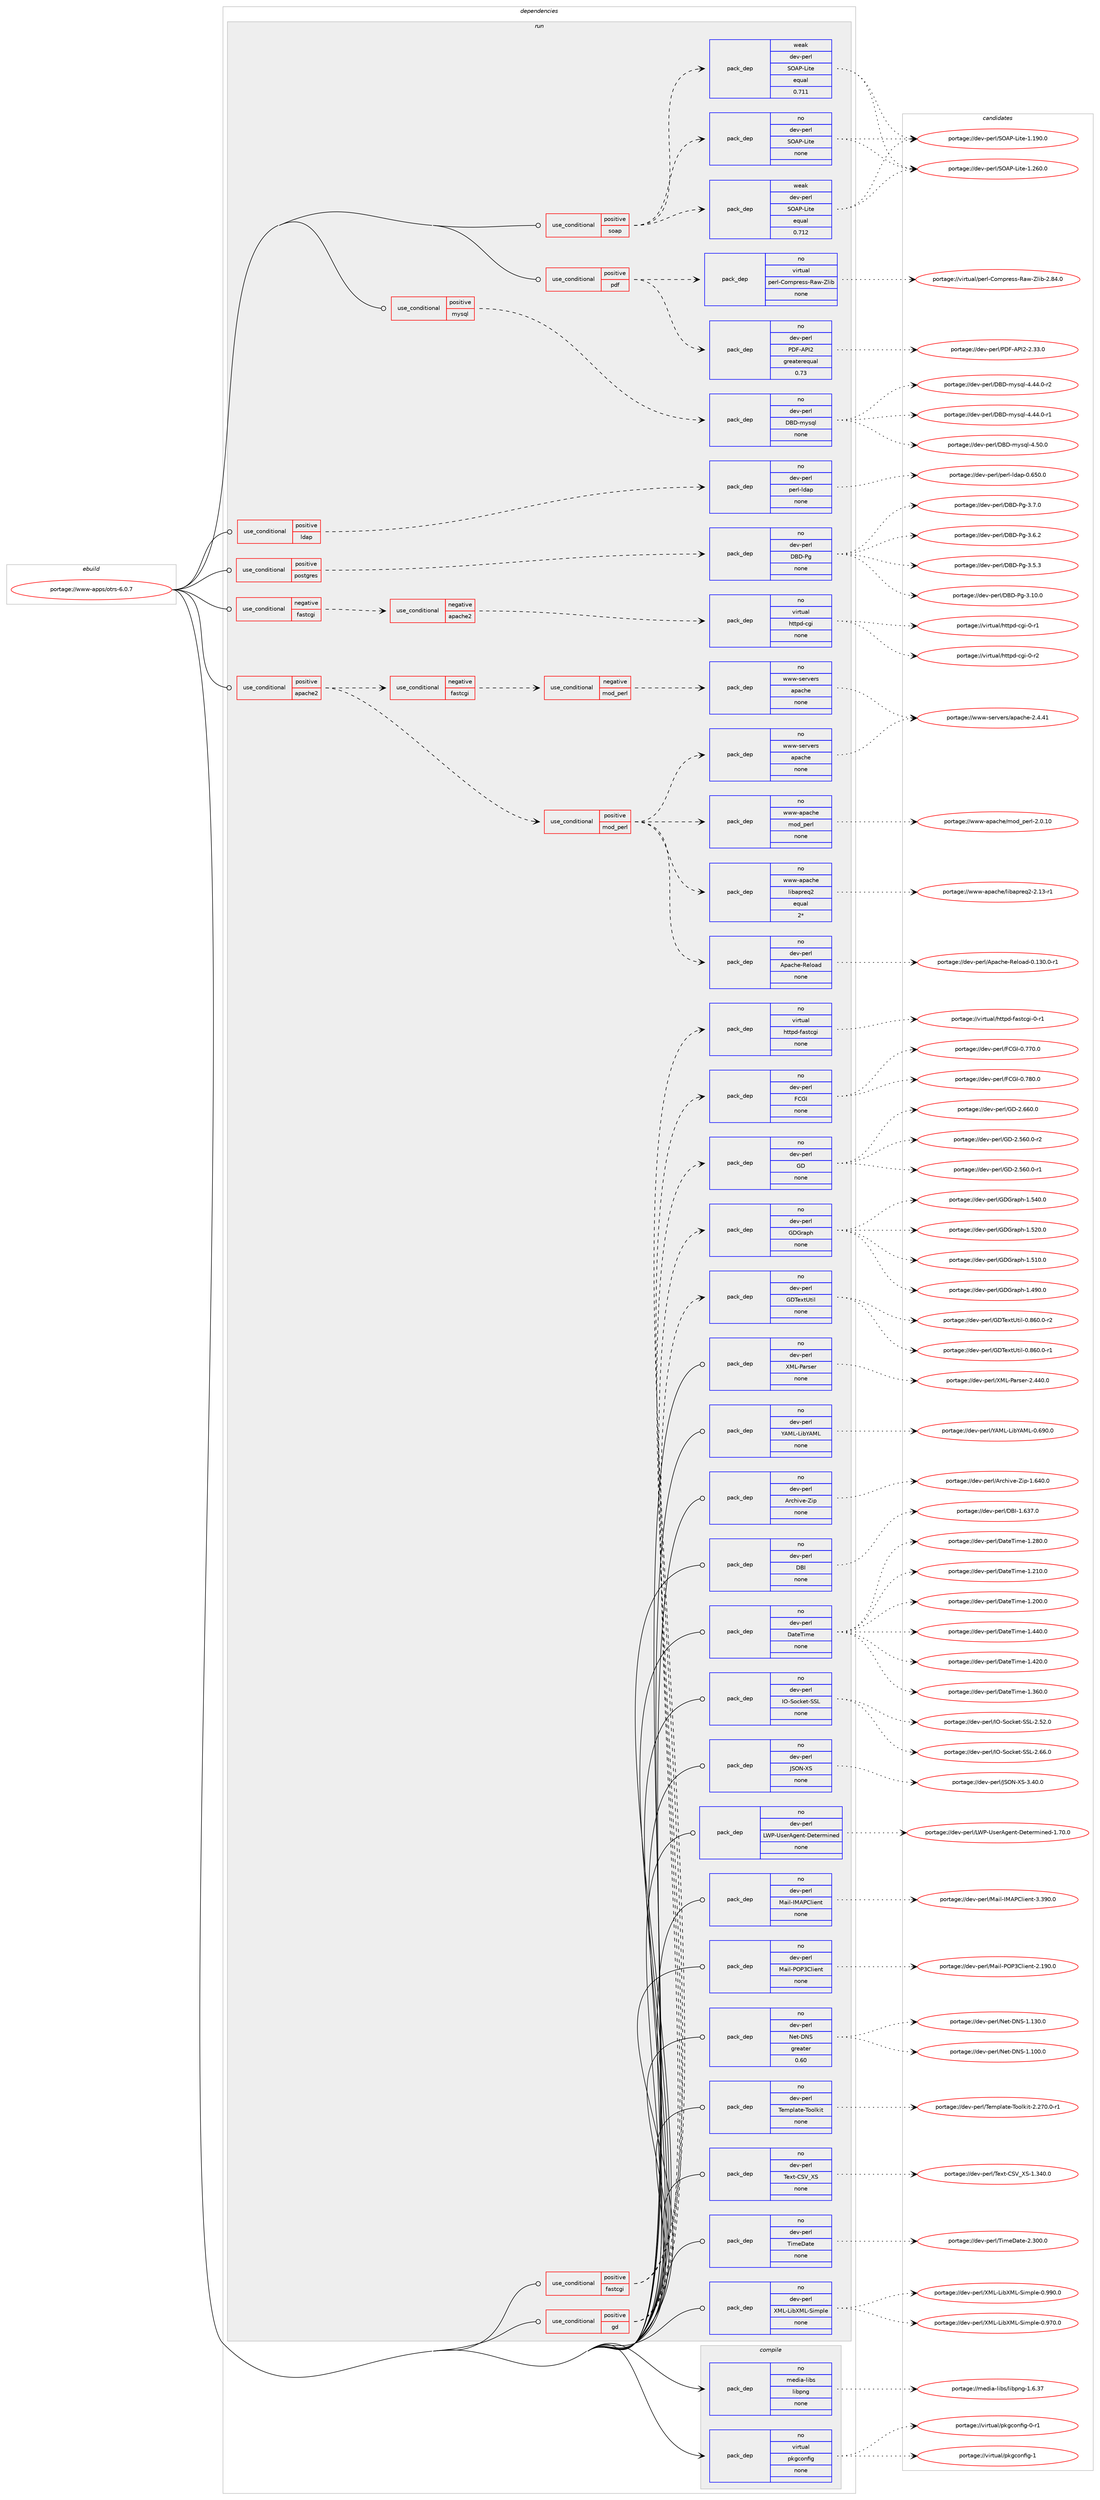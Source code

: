 digraph prolog {

# *************
# Graph options
# *************

newrank=true;
concentrate=true;
compound=true;
graph [rankdir=LR,fontname=Helvetica,fontsize=10,ranksep=1.5];#, ranksep=2.5, nodesep=0.2];
edge  [arrowhead=vee];
node  [fontname=Helvetica,fontsize=10];

# **********
# The ebuild
# **********

subgraph cluster_leftcol {
color=gray;
rank=same;
label=<<i>ebuild</i>>;
id [label="portage://www-apps/otrs-6.0.7", color=red, width=4, href="../www-apps/otrs-6.0.7.svg"];
}

# ****************
# The dependencies
# ****************

subgraph cluster_midcol {
color=gray;
label=<<i>dependencies</i>>;
subgraph cluster_compile {
fillcolor="#eeeeee";
style=filled;
label=<<i>compile</i>>;
subgraph pack19225 {
dependency23577 [label=<<TABLE BORDER="0" CELLBORDER="1" CELLSPACING="0" CELLPADDING="4" WIDTH="220"><TR><TD ROWSPAN="6" CELLPADDING="30">pack_dep</TD></TR><TR><TD WIDTH="110">no</TD></TR><TR><TD>media-libs</TD></TR><TR><TD>libpng</TD></TR><TR><TD>none</TD></TR><TR><TD></TD></TR></TABLE>>, shape=none, color=blue];
}
id:e -> dependency23577:w [weight=20,style="solid",arrowhead="vee"];
subgraph pack19226 {
dependency23578 [label=<<TABLE BORDER="0" CELLBORDER="1" CELLSPACING="0" CELLPADDING="4" WIDTH="220"><TR><TD ROWSPAN="6" CELLPADDING="30">pack_dep</TD></TR><TR><TD WIDTH="110">no</TD></TR><TR><TD>virtual</TD></TR><TR><TD>pkgconfig</TD></TR><TR><TD>none</TD></TR><TR><TD></TD></TR></TABLE>>, shape=none, color=blue];
}
id:e -> dependency23578:w [weight=20,style="solid",arrowhead="vee"];
}
subgraph cluster_compileandrun {
fillcolor="#eeeeee";
style=filled;
label=<<i>compile and run</i>>;
}
subgraph cluster_run {
fillcolor="#eeeeee";
style=filled;
label=<<i>run</i>>;
subgraph cond3909 {
dependency23579 [label=<<TABLE BORDER="0" CELLBORDER="1" CELLSPACING="0" CELLPADDING="4"><TR><TD ROWSPAN="3" CELLPADDING="10">use_conditional</TD></TR><TR><TD>negative</TD></TR><TR><TD>fastcgi</TD></TR></TABLE>>, shape=none, color=red];
subgraph cond3910 {
dependency23580 [label=<<TABLE BORDER="0" CELLBORDER="1" CELLSPACING="0" CELLPADDING="4"><TR><TD ROWSPAN="3" CELLPADDING="10">use_conditional</TD></TR><TR><TD>negative</TD></TR><TR><TD>apache2</TD></TR></TABLE>>, shape=none, color=red];
subgraph pack19227 {
dependency23581 [label=<<TABLE BORDER="0" CELLBORDER="1" CELLSPACING="0" CELLPADDING="4" WIDTH="220"><TR><TD ROWSPAN="6" CELLPADDING="30">pack_dep</TD></TR><TR><TD WIDTH="110">no</TD></TR><TR><TD>virtual</TD></TR><TR><TD>httpd-cgi</TD></TR><TR><TD>none</TD></TR><TR><TD></TD></TR></TABLE>>, shape=none, color=blue];
}
dependency23580:e -> dependency23581:w [weight=20,style="dashed",arrowhead="vee"];
}
dependency23579:e -> dependency23580:w [weight=20,style="dashed",arrowhead="vee"];
}
id:e -> dependency23579:w [weight=20,style="solid",arrowhead="odot"];
subgraph cond3911 {
dependency23582 [label=<<TABLE BORDER="0" CELLBORDER="1" CELLSPACING="0" CELLPADDING="4"><TR><TD ROWSPAN="3" CELLPADDING="10">use_conditional</TD></TR><TR><TD>positive</TD></TR><TR><TD>apache2</TD></TR></TABLE>>, shape=none, color=red];
subgraph cond3912 {
dependency23583 [label=<<TABLE BORDER="0" CELLBORDER="1" CELLSPACING="0" CELLPADDING="4"><TR><TD ROWSPAN="3" CELLPADDING="10">use_conditional</TD></TR><TR><TD>positive</TD></TR><TR><TD>mod_perl</TD></TR></TABLE>>, shape=none, color=red];
subgraph pack19228 {
dependency23584 [label=<<TABLE BORDER="0" CELLBORDER="1" CELLSPACING="0" CELLPADDING="4" WIDTH="220"><TR><TD ROWSPAN="6" CELLPADDING="30">pack_dep</TD></TR><TR><TD WIDTH="110">no</TD></TR><TR><TD>dev-perl</TD></TR><TR><TD>Apache-Reload</TD></TR><TR><TD>none</TD></TR><TR><TD></TD></TR></TABLE>>, shape=none, color=blue];
}
dependency23583:e -> dependency23584:w [weight=20,style="dashed",arrowhead="vee"];
subgraph pack19229 {
dependency23585 [label=<<TABLE BORDER="0" CELLBORDER="1" CELLSPACING="0" CELLPADDING="4" WIDTH="220"><TR><TD ROWSPAN="6" CELLPADDING="30">pack_dep</TD></TR><TR><TD WIDTH="110">no</TD></TR><TR><TD>www-servers</TD></TR><TR><TD>apache</TD></TR><TR><TD>none</TD></TR><TR><TD></TD></TR></TABLE>>, shape=none, color=blue];
}
dependency23583:e -> dependency23585:w [weight=20,style="dashed",arrowhead="vee"];
subgraph pack19230 {
dependency23586 [label=<<TABLE BORDER="0" CELLBORDER="1" CELLSPACING="0" CELLPADDING="4" WIDTH="220"><TR><TD ROWSPAN="6" CELLPADDING="30">pack_dep</TD></TR><TR><TD WIDTH="110">no</TD></TR><TR><TD>www-apache</TD></TR><TR><TD>libapreq2</TD></TR><TR><TD>equal</TD></TR><TR><TD>2*</TD></TR></TABLE>>, shape=none, color=blue];
}
dependency23583:e -> dependency23586:w [weight=20,style="dashed",arrowhead="vee"];
subgraph pack19231 {
dependency23587 [label=<<TABLE BORDER="0" CELLBORDER="1" CELLSPACING="0" CELLPADDING="4" WIDTH="220"><TR><TD ROWSPAN="6" CELLPADDING="30">pack_dep</TD></TR><TR><TD WIDTH="110">no</TD></TR><TR><TD>www-apache</TD></TR><TR><TD>mod_perl</TD></TR><TR><TD>none</TD></TR><TR><TD></TD></TR></TABLE>>, shape=none, color=blue];
}
dependency23583:e -> dependency23587:w [weight=20,style="dashed",arrowhead="vee"];
}
dependency23582:e -> dependency23583:w [weight=20,style="dashed",arrowhead="vee"];
subgraph cond3913 {
dependency23588 [label=<<TABLE BORDER="0" CELLBORDER="1" CELLSPACING="0" CELLPADDING="4"><TR><TD ROWSPAN="3" CELLPADDING="10">use_conditional</TD></TR><TR><TD>negative</TD></TR><TR><TD>fastcgi</TD></TR></TABLE>>, shape=none, color=red];
subgraph cond3914 {
dependency23589 [label=<<TABLE BORDER="0" CELLBORDER="1" CELLSPACING="0" CELLPADDING="4"><TR><TD ROWSPAN="3" CELLPADDING="10">use_conditional</TD></TR><TR><TD>negative</TD></TR><TR><TD>mod_perl</TD></TR></TABLE>>, shape=none, color=red];
subgraph pack19232 {
dependency23590 [label=<<TABLE BORDER="0" CELLBORDER="1" CELLSPACING="0" CELLPADDING="4" WIDTH="220"><TR><TD ROWSPAN="6" CELLPADDING="30">pack_dep</TD></TR><TR><TD WIDTH="110">no</TD></TR><TR><TD>www-servers</TD></TR><TR><TD>apache</TD></TR><TR><TD>none</TD></TR><TR><TD></TD></TR></TABLE>>, shape=none, color=blue];
}
dependency23589:e -> dependency23590:w [weight=20,style="dashed",arrowhead="vee"];
}
dependency23588:e -> dependency23589:w [weight=20,style="dashed",arrowhead="vee"];
}
dependency23582:e -> dependency23588:w [weight=20,style="dashed",arrowhead="vee"];
}
id:e -> dependency23582:w [weight=20,style="solid",arrowhead="odot"];
subgraph cond3915 {
dependency23591 [label=<<TABLE BORDER="0" CELLBORDER="1" CELLSPACING="0" CELLPADDING="4"><TR><TD ROWSPAN="3" CELLPADDING="10">use_conditional</TD></TR><TR><TD>positive</TD></TR><TR><TD>fastcgi</TD></TR></TABLE>>, shape=none, color=red];
subgraph pack19233 {
dependency23592 [label=<<TABLE BORDER="0" CELLBORDER="1" CELLSPACING="0" CELLPADDING="4" WIDTH="220"><TR><TD ROWSPAN="6" CELLPADDING="30">pack_dep</TD></TR><TR><TD WIDTH="110">no</TD></TR><TR><TD>dev-perl</TD></TR><TR><TD>FCGI</TD></TR><TR><TD>none</TD></TR><TR><TD></TD></TR></TABLE>>, shape=none, color=blue];
}
dependency23591:e -> dependency23592:w [weight=20,style="dashed",arrowhead="vee"];
subgraph pack19234 {
dependency23593 [label=<<TABLE BORDER="0" CELLBORDER="1" CELLSPACING="0" CELLPADDING="4" WIDTH="220"><TR><TD ROWSPAN="6" CELLPADDING="30">pack_dep</TD></TR><TR><TD WIDTH="110">no</TD></TR><TR><TD>virtual</TD></TR><TR><TD>httpd-fastcgi</TD></TR><TR><TD>none</TD></TR><TR><TD></TD></TR></TABLE>>, shape=none, color=blue];
}
dependency23591:e -> dependency23593:w [weight=20,style="dashed",arrowhead="vee"];
}
id:e -> dependency23591:w [weight=20,style="solid",arrowhead="odot"];
subgraph cond3916 {
dependency23594 [label=<<TABLE BORDER="0" CELLBORDER="1" CELLSPACING="0" CELLPADDING="4"><TR><TD ROWSPAN="3" CELLPADDING="10">use_conditional</TD></TR><TR><TD>positive</TD></TR><TR><TD>gd</TD></TR></TABLE>>, shape=none, color=red];
subgraph pack19235 {
dependency23595 [label=<<TABLE BORDER="0" CELLBORDER="1" CELLSPACING="0" CELLPADDING="4" WIDTH="220"><TR><TD ROWSPAN="6" CELLPADDING="30">pack_dep</TD></TR><TR><TD WIDTH="110">no</TD></TR><TR><TD>dev-perl</TD></TR><TR><TD>GD</TD></TR><TR><TD>none</TD></TR><TR><TD></TD></TR></TABLE>>, shape=none, color=blue];
}
dependency23594:e -> dependency23595:w [weight=20,style="dashed",arrowhead="vee"];
subgraph pack19236 {
dependency23596 [label=<<TABLE BORDER="0" CELLBORDER="1" CELLSPACING="0" CELLPADDING="4" WIDTH="220"><TR><TD ROWSPAN="6" CELLPADDING="30">pack_dep</TD></TR><TR><TD WIDTH="110">no</TD></TR><TR><TD>dev-perl</TD></TR><TR><TD>GDTextUtil</TD></TR><TR><TD>none</TD></TR><TR><TD></TD></TR></TABLE>>, shape=none, color=blue];
}
dependency23594:e -> dependency23596:w [weight=20,style="dashed",arrowhead="vee"];
subgraph pack19237 {
dependency23597 [label=<<TABLE BORDER="0" CELLBORDER="1" CELLSPACING="0" CELLPADDING="4" WIDTH="220"><TR><TD ROWSPAN="6" CELLPADDING="30">pack_dep</TD></TR><TR><TD WIDTH="110">no</TD></TR><TR><TD>dev-perl</TD></TR><TR><TD>GDGraph</TD></TR><TR><TD>none</TD></TR><TR><TD></TD></TR></TABLE>>, shape=none, color=blue];
}
dependency23594:e -> dependency23597:w [weight=20,style="dashed",arrowhead="vee"];
}
id:e -> dependency23594:w [weight=20,style="solid",arrowhead="odot"];
subgraph cond3917 {
dependency23598 [label=<<TABLE BORDER="0" CELLBORDER="1" CELLSPACING="0" CELLPADDING="4"><TR><TD ROWSPAN="3" CELLPADDING="10">use_conditional</TD></TR><TR><TD>positive</TD></TR><TR><TD>ldap</TD></TR></TABLE>>, shape=none, color=red];
subgraph pack19238 {
dependency23599 [label=<<TABLE BORDER="0" CELLBORDER="1" CELLSPACING="0" CELLPADDING="4" WIDTH="220"><TR><TD ROWSPAN="6" CELLPADDING="30">pack_dep</TD></TR><TR><TD WIDTH="110">no</TD></TR><TR><TD>dev-perl</TD></TR><TR><TD>perl-ldap</TD></TR><TR><TD>none</TD></TR><TR><TD></TD></TR></TABLE>>, shape=none, color=blue];
}
dependency23598:e -> dependency23599:w [weight=20,style="dashed",arrowhead="vee"];
}
id:e -> dependency23598:w [weight=20,style="solid",arrowhead="odot"];
subgraph cond3918 {
dependency23600 [label=<<TABLE BORDER="0" CELLBORDER="1" CELLSPACING="0" CELLPADDING="4"><TR><TD ROWSPAN="3" CELLPADDING="10">use_conditional</TD></TR><TR><TD>positive</TD></TR><TR><TD>mysql</TD></TR></TABLE>>, shape=none, color=red];
subgraph pack19239 {
dependency23601 [label=<<TABLE BORDER="0" CELLBORDER="1" CELLSPACING="0" CELLPADDING="4" WIDTH="220"><TR><TD ROWSPAN="6" CELLPADDING="30">pack_dep</TD></TR><TR><TD WIDTH="110">no</TD></TR><TR><TD>dev-perl</TD></TR><TR><TD>DBD-mysql</TD></TR><TR><TD>none</TD></TR><TR><TD></TD></TR></TABLE>>, shape=none, color=blue];
}
dependency23600:e -> dependency23601:w [weight=20,style="dashed",arrowhead="vee"];
}
id:e -> dependency23600:w [weight=20,style="solid",arrowhead="odot"];
subgraph cond3919 {
dependency23602 [label=<<TABLE BORDER="0" CELLBORDER="1" CELLSPACING="0" CELLPADDING="4"><TR><TD ROWSPAN="3" CELLPADDING="10">use_conditional</TD></TR><TR><TD>positive</TD></TR><TR><TD>pdf</TD></TR></TABLE>>, shape=none, color=red];
subgraph pack19240 {
dependency23603 [label=<<TABLE BORDER="0" CELLBORDER="1" CELLSPACING="0" CELLPADDING="4" WIDTH="220"><TR><TD ROWSPAN="6" CELLPADDING="30">pack_dep</TD></TR><TR><TD WIDTH="110">no</TD></TR><TR><TD>dev-perl</TD></TR><TR><TD>PDF-API2</TD></TR><TR><TD>greaterequal</TD></TR><TR><TD>0.73</TD></TR></TABLE>>, shape=none, color=blue];
}
dependency23602:e -> dependency23603:w [weight=20,style="dashed",arrowhead="vee"];
subgraph pack19241 {
dependency23604 [label=<<TABLE BORDER="0" CELLBORDER="1" CELLSPACING="0" CELLPADDING="4" WIDTH="220"><TR><TD ROWSPAN="6" CELLPADDING="30">pack_dep</TD></TR><TR><TD WIDTH="110">no</TD></TR><TR><TD>virtual</TD></TR><TR><TD>perl-Compress-Raw-Zlib</TD></TR><TR><TD>none</TD></TR><TR><TD></TD></TR></TABLE>>, shape=none, color=blue];
}
dependency23602:e -> dependency23604:w [weight=20,style="dashed",arrowhead="vee"];
}
id:e -> dependency23602:w [weight=20,style="solid",arrowhead="odot"];
subgraph cond3920 {
dependency23605 [label=<<TABLE BORDER="0" CELLBORDER="1" CELLSPACING="0" CELLPADDING="4"><TR><TD ROWSPAN="3" CELLPADDING="10">use_conditional</TD></TR><TR><TD>positive</TD></TR><TR><TD>postgres</TD></TR></TABLE>>, shape=none, color=red];
subgraph pack19242 {
dependency23606 [label=<<TABLE BORDER="0" CELLBORDER="1" CELLSPACING="0" CELLPADDING="4" WIDTH="220"><TR><TD ROWSPAN="6" CELLPADDING="30">pack_dep</TD></TR><TR><TD WIDTH="110">no</TD></TR><TR><TD>dev-perl</TD></TR><TR><TD>DBD-Pg</TD></TR><TR><TD>none</TD></TR><TR><TD></TD></TR></TABLE>>, shape=none, color=blue];
}
dependency23605:e -> dependency23606:w [weight=20,style="dashed",arrowhead="vee"];
}
id:e -> dependency23605:w [weight=20,style="solid",arrowhead="odot"];
subgraph cond3921 {
dependency23607 [label=<<TABLE BORDER="0" CELLBORDER="1" CELLSPACING="0" CELLPADDING="4"><TR><TD ROWSPAN="3" CELLPADDING="10">use_conditional</TD></TR><TR><TD>positive</TD></TR><TR><TD>soap</TD></TR></TABLE>>, shape=none, color=red];
subgraph pack19243 {
dependency23608 [label=<<TABLE BORDER="0" CELLBORDER="1" CELLSPACING="0" CELLPADDING="4" WIDTH="220"><TR><TD ROWSPAN="6" CELLPADDING="30">pack_dep</TD></TR><TR><TD WIDTH="110">no</TD></TR><TR><TD>dev-perl</TD></TR><TR><TD>SOAP-Lite</TD></TR><TR><TD>none</TD></TR><TR><TD></TD></TR></TABLE>>, shape=none, color=blue];
}
dependency23607:e -> dependency23608:w [weight=20,style="dashed",arrowhead="vee"];
subgraph pack19244 {
dependency23609 [label=<<TABLE BORDER="0" CELLBORDER="1" CELLSPACING="0" CELLPADDING="4" WIDTH="220"><TR><TD ROWSPAN="6" CELLPADDING="30">pack_dep</TD></TR><TR><TD WIDTH="110">weak</TD></TR><TR><TD>dev-perl</TD></TR><TR><TD>SOAP-Lite</TD></TR><TR><TD>equal</TD></TR><TR><TD>0.711</TD></TR></TABLE>>, shape=none, color=blue];
}
dependency23607:e -> dependency23609:w [weight=20,style="dashed",arrowhead="vee"];
subgraph pack19245 {
dependency23610 [label=<<TABLE BORDER="0" CELLBORDER="1" CELLSPACING="0" CELLPADDING="4" WIDTH="220"><TR><TD ROWSPAN="6" CELLPADDING="30">pack_dep</TD></TR><TR><TD WIDTH="110">weak</TD></TR><TR><TD>dev-perl</TD></TR><TR><TD>SOAP-Lite</TD></TR><TR><TD>equal</TD></TR><TR><TD>0.712</TD></TR></TABLE>>, shape=none, color=blue];
}
dependency23607:e -> dependency23610:w [weight=20,style="dashed",arrowhead="vee"];
}
id:e -> dependency23607:w [weight=20,style="solid",arrowhead="odot"];
subgraph pack19246 {
dependency23611 [label=<<TABLE BORDER="0" CELLBORDER="1" CELLSPACING="0" CELLPADDING="4" WIDTH="220"><TR><TD ROWSPAN="6" CELLPADDING="30">pack_dep</TD></TR><TR><TD WIDTH="110">no</TD></TR><TR><TD>dev-perl</TD></TR><TR><TD>Archive-Zip</TD></TR><TR><TD>none</TD></TR><TR><TD></TD></TR></TABLE>>, shape=none, color=blue];
}
id:e -> dependency23611:w [weight=20,style="solid",arrowhead="odot"];
subgraph pack19247 {
dependency23612 [label=<<TABLE BORDER="0" CELLBORDER="1" CELLSPACING="0" CELLPADDING="4" WIDTH="220"><TR><TD ROWSPAN="6" CELLPADDING="30">pack_dep</TD></TR><TR><TD WIDTH="110">no</TD></TR><TR><TD>dev-perl</TD></TR><TR><TD>DBI</TD></TR><TR><TD>none</TD></TR><TR><TD></TD></TR></TABLE>>, shape=none, color=blue];
}
id:e -> dependency23612:w [weight=20,style="solid",arrowhead="odot"];
subgraph pack19248 {
dependency23613 [label=<<TABLE BORDER="0" CELLBORDER="1" CELLSPACING="0" CELLPADDING="4" WIDTH="220"><TR><TD ROWSPAN="6" CELLPADDING="30">pack_dep</TD></TR><TR><TD WIDTH="110">no</TD></TR><TR><TD>dev-perl</TD></TR><TR><TD>DateTime</TD></TR><TR><TD>none</TD></TR><TR><TD></TD></TR></TABLE>>, shape=none, color=blue];
}
id:e -> dependency23613:w [weight=20,style="solid",arrowhead="odot"];
subgraph pack19249 {
dependency23614 [label=<<TABLE BORDER="0" CELLBORDER="1" CELLSPACING="0" CELLPADDING="4" WIDTH="220"><TR><TD ROWSPAN="6" CELLPADDING="30">pack_dep</TD></TR><TR><TD WIDTH="110">no</TD></TR><TR><TD>dev-perl</TD></TR><TR><TD>IO-Socket-SSL</TD></TR><TR><TD>none</TD></TR><TR><TD></TD></TR></TABLE>>, shape=none, color=blue];
}
id:e -> dependency23614:w [weight=20,style="solid",arrowhead="odot"];
subgraph pack19250 {
dependency23615 [label=<<TABLE BORDER="0" CELLBORDER="1" CELLSPACING="0" CELLPADDING="4" WIDTH="220"><TR><TD ROWSPAN="6" CELLPADDING="30">pack_dep</TD></TR><TR><TD WIDTH="110">no</TD></TR><TR><TD>dev-perl</TD></TR><TR><TD>JSON-XS</TD></TR><TR><TD>none</TD></TR><TR><TD></TD></TR></TABLE>>, shape=none, color=blue];
}
id:e -> dependency23615:w [weight=20,style="solid",arrowhead="odot"];
subgraph pack19251 {
dependency23616 [label=<<TABLE BORDER="0" CELLBORDER="1" CELLSPACING="0" CELLPADDING="4" WIDTH="220"><TR><TD ROWSPAN="6" CELLPADDING="30">pack_dep</TD></TR><TR><TD WIDTH="110">no</TD></TR><TR><TD>dev-perl</TD></TR><TR><TD>LWP-UserAgent-Determined</TD></TR><TR><TD>none</TD></TR><TR><TD></TD></TR></TABLE>>, shape=none, color=blue];
}
id:e -> dependency23616:w [weight=20,style="solid",arrowhead="odot"];
subgraph pack19252 {
dependency23617 [label=<<TABLE BORDER="0" CELLBORDER="1" CELLSPACING="0" CELLPADDING="4" WIDTH="220"><TR><TD ROWSPAN="6" CELLPADDING="30">pack_dep</TD></TR><TR><TD WIDTH="110">no</TD></TR><TR><TD>dev-perl</TD></TR><TR><TD>Mail-IMAPClient</TD></TR><TR><TD>none</TD></TR><TR><TD></TD></TR></TABLE>>, shape=none, color=blue];
}
id:e -> dependency23617:w [weight=20,style="solid",arrowhead="odot"];
subgraph pack19253 {
dependency23618 [label=<<TABLE BORDER="0" CELLBORDER="1" CELLSPACING="0" CELLPADDING="4" WIDTH="220"><TR><TD ROWSPAN="6" CELLPADDING="30">pack_dep</TD></TR><TR><TD WIDTH="110">no</TD></TR><TR><TD>dev-perl</TD></TR><TR><TD>Mail-POP3Client</TD></TR><TR><TD>none</TD></TR><TR><TD></TD></TR></TABLE>>, shape=none, color=blue];
}
id:e -> dependency23618:w [weight=20,style="solid",arrowhead="odot"];
subgraph pack19254 {
dependency23619 [label=<<TABLE BORDER="0" CELLBORDER="1" CELLSPACING="0" CELLPADDING="4" WIDTH="220"><TR><TD ROWSPAN="6" CELLPADDING="30">pack_dep</TD></TR><TR><TD WIDTH="110">no</TD></TR><TR><TD>dev-perl</TD></TR><TR><TD>Net-DNS</TD></TR><TR><TD>greater</TD></TR><TR><TD>0.60</TD></TR></TABLE>>, shape=none, color=blue];
}
id:e -> dependency23619:w [weight=20,style="solid",arrowhead="odot"];
subgraph pack19255 {
dependency23620 [label=<<TABLE BORDER="0" CELLBORDER="1" CELLSPACING="0" CELLPADDING="4" WIDTH="220"><TR><TD ROWSPAN="6" CELLPADDING="30">pack_dep</TD></TR><TR><TD WIDTH="110">no</TD></TR><TR><TD>dev-perl</TD></TR><TR><TD>Template-Toolkit</TD></TR><TR><TD>none</TD></TR><TR><TD></TD></TR></TABLE>>, shape=none, color=blue];
}
id:e -> dependency23620:w [weight=20,style="solid",arrowhead="odot"];
subgraph pack19256 {
dependency23621 [label=<<TABLE BORDER="0" CELLBORDER="1" CELLSPACING="0" CELLPADDING="4" WIDTH="220"><TR><TD ROWSPAN="6" CELLPADDING="30">pack_dep</TD></TR><TR><TD WIDTH="110">no</TD></TR><TR><TD>dev-perl</TD></TR><TR><TD>Text-CSV_XS</TD></TR><TR><TD>none</TD></TR><TR><TD></TD></TR></TABLE>>, shape=none, color=blue];
}
id:e -> dependency23621:w [weight=20,style="solid",arrowhead="odot"];
subgraph pack19257 {
dependency23622 [label=<<TABLE BORDER="0" CELLBORDER="1" CELLSPACING="0" CELLPADDING="4" WIDTH="220"><TR><TD ROWSPAN="6" CELLPADDING="30">pack_dep</TD></TR><TR><TD WIDTH="110">no</TD></TR><TR><TD>dev-perl</TD></TR><TR><TD>TimeDate</TD></TR><TR><TD>none</TD></TR><TR><TD></TD></TR></TABLE>>, shape=none, color=blue];
}
id:e -> dependency23622:w [weight=20,style="solid",arrowhead="odot"];
subgraph pack19258 {
dependency23623 [label=<<TABLE BORDER="0" CELLBORDER="1" CELLSPACING="0" CELLPADDING="4" WIDTH="220"><TR><TD ROWSPAN="6" CELLPADDING="30">pack_dep</TD></TR><TR><TD WIDTH="110">no</TD></TR><TR><TD>dev-perl</TD></TR><TR><TD>XML-LibXML-Simple</TD></TR><TR><TD>none</TD></TR><TR><TD></TD></TR></TABLE>>, shape=none, color=blue];
}
id:e -> dependency23623:w [weight=20,style="solid",arrowhead="odot"];
subgraph pack19259 {
dependency23624 [label=<<TABLE BORDER="0" CELLBORDER="1" CELLSPACING="0" CELLPADDING="4" WIDTH="220"><TR><TD ROWSPAN="6" CELLPADDING="30">pack_dep</TD></TR><TR><TD WIDTH="110">no</TD></TR><TR><TD>dev-perl</TD></TR><TR><TD>XML-Parser</TD></TR><TR><TD>none</TD></TR><TR><TD></TD></TR></TABLE>>, shape=none, color=blue];
}
id:e -> dependency23624:w [weight=20,style="solid",arrowhead="odot"];
subgraph pack19260 {
dependency23625 [label=<<TABLE BORDER="0" CELLBORDER="1" CELLSPACING="0" CELLPADDING="4" WIDTH="220"><TR><TD ROWSPAN="6" CELLPADDING="30">pack_dep</TD></TR><TR><TD WIDTH="110">no</TD></TR><TR><TD>dev-perl</TD></TR><TR><TD>YAML-LibYAML</TD></TR><TR><TD>none</TD></TR><TR><TD></TD></TR></TABLE>>, shape=none, color=blue];
}
id:e -> dependency23625:w [weight=20,style="solid",arrowhead="odot"];
}
}

# **************
# The candidates
# **************

subgraph cluster_choices {
rank=same;
color=gray;
label=<<i>candidates</i>>;

subgraph choice19225 {
color=black;
nodesep=1;
choice109101100105974510810598115471081059811211010345494654465155 [label="portage://media-libs/libpng-1.6.37", color=red, width=4,href="../media-libs/libpng-1.6.37.svg"];
dependency23577:e -> choice109101100105974510810598115471081059811211010345494654465155:w [style=dotted,weight="100"];
}
subgraph choice19226 {
color=black;
nodesep=1;
choice1181051141161179710847112107103991111101021051034549 [label="portage://virtual/pkgconfig-1", color=red, width=4,href="../virtual/pkgconfig-1.svg"];
choice11810511411611797108471121071039911111010210510345484511449 [label="portage://virtual/pkgconfig-0-r1", color=red, width=4,href="../virtual/pkgconfig-0-r1.svg"];
dependency23578:e -> choice1181051141161179710847112107103991111101021051034549:w [style=dotted,weight="100"];
dependency23578:e -> choice11810511411611797108471121071039911111010210510345484511449:w [style=dotted,weight="100"];
}
subgraph choice19227 {
color=black;
nodesep=1;
choice1181051141161179710847104116116112100459910310545484511450 [label="portage://virtual/httpd-cgi-0-r2", color=red, width=4,href="../virtual/httpd-cgi-0-r2.svg"];
choice1181051141161179710847104116116112100459910310545484511449 [label="portage://virtual/httpd-cgi-0-r1", color=red, width=4,href="../virtual/httpd-cgi-0-r1.svg"];
dependency23581:e -> choice1181051141161179710847104116116112100459910310545484511450:w [style=dotted,weight="100"];
dependency23581:e -> choice1181051141161179710847104116116112100459910310545484511449:w [style=dotted,weight="100"];
}
subgraph choice19228 {
color=black;
nodesep=1;
choice100101118451121011141084765112979910410145821011081119710045484649514846484511449 [label="portage://dev-perl/Apache-Reload-0.130.0-r1", color=red, width=4,href="../dev-perl/Apache-Reload-0.130.0-r1.svg"];
dependency23584:e -> choice100101118451121011141084765112979910410145821011081119710045484649514846484511449:w [style=dotted,weight="100"];
}
subgraph choice19229 {
color=black;
nodesep=1;
choice119119119451151011141181011141154797112979910410145504652465249 [label="portage://www-servers/apache-2.4.41", color=red, width=4,href="../www-servers/apache-2.4.41.svg"];
dependency23585:e -> choice119119119451151011141181011141154797112979910410145504652465249:w [style=dotted,weight="100"];
}
subgraph choice19230 {
color=black;
nodesep=1;
choice119119119459711297991041014710810598971121141011135045504649514511449 [label="portage://www-apache/libapreq2-2.13-r1", color=red, width=4,href="../www-apache/libapreq2-2.13-r1.svg"];
dependency23586:e -> choice119119119459711297991041014710810598971121141011135045504649514511449:w [style=dotted,weight="100"];
}
subgraph choice19231 {
color=black;
nodesep=1;
choice11911911945971129799104101471091111009511210111410845504648464948 [label="portage://www-apache/mod_perl-2.0.10", color=red, width=4,href="../www-apache/mod_perl-2.0.10.svg"];
dependency23587:e -> choice11911911945971129799104101471091111009511210111410845504648464948:w [style=dotted,weight="100"];
}
subgraph choice19232 {
color=black;
nodesep=1;
choice119119119451151011141181011141154797112979910410145504652465249 [label="portage://www-servers/apache-2.4.41", color=red, width=4,href="../www-servers/apache-2.4.41.svg"];
dependency23590:e -> choice119119119451151011141181011141154797112979910410145504652465249:w [style=dotted,weight="100"];
}
subgraph choice19233 {
color=black;
nodesep=1;
choice1001011184511210111410847706771734548465556484648 [label="portage://dev-perl/FCGI-0.780.0", color=red, width=4,href="../dev-perl/FCGI-0.780.0.svg"];
choice1001011184511210111410847706771734548465555484648 [label="portage://dev-perl/FCGI-0.770.0", color=red, width=4,href="../dev-perl/FCGI-0.770.0.svg"];
dependency23592:e -> choice1001011184511210111410847706771734548465556484648:w [style=dotted,weight="100"];
dependency23592:e -> choice1001011184511210111410847706771734548465555484648:w [style=dotted,weight="100"];
}
subgraph choice19234 {
color=black;
nodesep=1;
choice118105114116117971084710411611611210045102971151169910310545484511449 [label="portage://virtual/httpd-fastcgi-0-r1", color=red, width=4,href="../virtual/httpd-fastcgi-0-r1.svg"];
dependency23593:e -> choice118105114116117971084710411611611210045102971151169910310545484511449:w [style=dotted,weight="100"];
}
subgraph choice19235 {
color=black;
nodesep=1;
choice100101118451121011141084771684550465454484648 [label="portage://dev-perl/GD-2.660.0", color=red, width=4,href="../dev-perl/GD-2.660.0.svg"];
choice1001011184511210111410847716845504653544846484511450 [label="portage://dev-perl/GD-2.560.0-r2", color=red, width=4,href="../dev-perl/GD-2.560.0-r2.svg"];
choice1001011184511210111410847716845504653544846484511449 [label="portage://dev-perl/GD-2.560.0-r1", color=red, width=4,href="../dev-perl/GD-2.560.0-r1.svg"];
dependency23595:e -> choice100101118451121011141084771684550465454484648:w [style=dotted,weight="100"];
dependency23595:e -> choice1001011184511210111410847716845504653544846484511450:w [style=dotted,weight="100"];
dependency23595:e -> choice1001011184511210111410847716845504653544846484511449:w [style=dotted,weight="100"];
}
subgraph choice19236 {
color=black;
nodesep=1;
choice10010111845112101114108477168841011201168511610510845484656544846484511450 [label="portage://dev-perl/GDTextUtil-0.860.0-r2", color=red, width=4,href="../dev-perl/GDTextUtil-0.860.0-r2.svg"];
choice10010111845112101114108477168841011201168511610510845484656544846484511449 [label="portage://dev-perl/GDTextUtil-0.860.0-r1", color=red, width=4,href="../dev-perl/GDTextUtil-0.860.0-r1.svg"];
dependency23596:e -> choice10010111845112101114108477168841011201168511610510845484656544846484511450:w [style=dotted,weight="100"];
dependency23596:e -> choice10010111845112101114108477168841011201168511610510845484656544846484511449:w [style=dotted,weight="100"];
}
subgraph choice19237 {
color=black;
nodesep=1;
choice1001011184511210111410847716871114971121044549465352484648 [label="portage://dev-perl/GDGraph-1.540.0", color=red, width=4,href="../dev-perl/GDGraph-1.540.0.svg"];
choice1001011184511210111410847716871114971121044549465350484648 [label="portage://dev-perl/GDGraph-1.520.0", color=red, width=4,href="../dev-perl/GDGraph-1.520.0.svg"];
choice1001011184511210111410847716871114971121044549465349484648 [label="portage://dev-perl/GDGraph-1.510.0", color=red, width=4,href="../dev-perl/GDGraph-1.510.0.svg"];
choice1001011184511210111410847716871114971121044549465257484648 [label="portage://dev-perl/GDGraph-1.490.0", color=red, width=4,href="../dev-perl/GDGraph-1.490.0.svg"];
dependency23597:e -> choice1001011184511210111410847716871114971121044549465352484648:w [style=dotted,weight="100"];
dependency23597:e -> choice1001011184511210111410847716871114971121044549465350484648:w [style=dotted,weight="100"];
dependency23597:e -> choice1001011184511210111410847716871114971121044549465349484648:w [style=dotted,weight="100"];
dependency23597:e -> choice1001011184511210111410847716871114971121044549465257484648:w [style=dotted,weight="100"];
}
subgraph choice19238 {
color=black;
nodesep=1;
choice100101118451121011141084711210111410845108100971124548465453484648 [label="portage://dev-perl/perl-ldap-0.650.0", color=red, width=4,href="../dev-perl/perl-ldap-0.650.0.svg"];
dependency23599:e -> choice100101118451121011141084711210111410845108100971124548465453484648:w [style=dotted,weight="100"];
}
subgraph choice19239 {
color=black;
nodesep=1;
choice10010111845112101114108476866684510912111511310845524653484648 [label="portage://dev-perl/DBD-mysql-4.50.0", color=red, width=4,href="../dev-perl/DBD-mysql-4.50.0.svg"];
choice100101118451121011141084768666845109121115113108455246525246484511450 [label="portage://dev-perl/DBD-mysql-4.44.0-r2", color=red, width=4,href="../dev-perl/DBD-mysql-4.44.0-r2.svg"];
choice100101118451121011141084768666845109121115113108455246525246484511449 [label="portage://dev-perl/DBD-mysql-4.44.0-r1", color=red, width=4,href="../dev-perl/DBD-mysql-4.44.0-r1.svg"];
dependency23601:e -> choice10010111845112101114108476866684510912111511310845524653484648:w [style=dotted,weight="100"];
dependency23601:e -> choice100101118451121011141084768666845109121115113108455246525246484511450:w [style=dotted,weight="100"];
dependency23601:e -> choice100101118451121011141084768666845109121115113108455246525246484511449:w [style=dotted,weight="100"];
}
subgraph choice19240 {
color=black;
nodesep=1;
choice1001011184511210111410847806870456580735045504651514648 [label="portage://dev-perl/PDF-API2-2.33.0", color=red, width=4,href="../dev-perl/PDF-API2-2.33.0.svg"];
dependency23603:e -> choice1001011184511210111410847806870456580735045504651514648:w [style=dotted,weight="100"];
}
subgraph choice19241 {
color=black;
nodesep=1;
choice1181051141161179710847112101114108456711110911211410111511545829711945901081059845504656524648 [label="portage://virtual/perl-Compress-Raw-Zlib-2.84.0", color=red, width=4,href="../virtual/perl-Compress-Raw-Zlib-2.84.0.svg"];
dependency23604:e -> choice1181051141161179710847112101114108456711110911211410111511545829711945901081059845504656524648:w [style=dotted,weight="100"];
}
subgraph choice19242 {
color=black;
nodesep=1;
choice10010111845112101114108476866684580103455146554648 [label="portage://dev-perl/DBD-Pg-3.7.0", color=red, width=4,href="../dev-perl/DBD-Pg-3.7.0.svg"];
choice10010111845112101114108476866684580103455146544650 [label="portage://dev-perl/DBD-Pg-3.6.2", color=red, width=4,href="../dev-perl/DBD-Pg-3.6.2.svg"];
choice10010111845112101114108476866684580103455146534651 [label="portage://dev-perl/DBD-Pg-3.5.3", color=red, width=4,href="../dev-perl/DBD-Pg-3.5.3.svg"];
choice1001011184511210111410847686668458010345514649484648 [label="portage://dev-perl/DBD-Pg-3.10.0", color=red, width=4,href="../dev-perl/DBD-Pg-3.10.0.svg"];
dependency23606:e -> choice10010111845112101114108476866684580103455146554648:w [style=dotted,weight="100"];
dependency23606:e -> choice10010111845112101114108476866684580103455146544650:w [style=dotted,weight="100"];
dependency23606:e -> choice10010111845112101114108476866684580103455146534651:w [style=dotted,weight="100"];
dependency23606:e -> choice1001011184511210111410847686668458010345514649484648:w [style=dotted,weight="100"];
}
subgraph choice19243 {
color=black;
nodesep=1;
choice10010111845112101114108478379658045761051161014549465054484648 [label="portage://dev-perl/SOAP-Lite-1.260.0", color=red, width=4,href="../dev-perl/SOAP-Lite-1.260.0.svg"];
choice10010111845112101114108478379658045761051161014549464957484648 [label="portage://dev-perl/SOAP-Lite-1.190.0", color=red, width=4,href="../dev-perl/SOAP-Lite-1.190.0.svg"];
dependency23608:e -> choice10010111845112101114108478379658045761051161014549465054484648:w [style=dotted,weight="100"];
dependency23608:e -> choice10010111845112101114108478379658045761051161014549464957484648:w [style=dotted,weight="100"];
}
subgraph choice19244 {
color=black;
nodesep=1;
choice10010111845112101114108478379658045761051161014549465054484648 [label="portage://dev-perl/SOAP-Lite-1.260.0", color=red, width=4,href="../dev-perl/SOAP-Lite-1.260.0.svg"];
choice10010111845112101114108478379658045761051161014549464957484648 [label="portage://dev-perl/SOAP-Lite-1.190.0", color=red, width=4,href="../dev-perl/SOAP-Lite-1.190.0.svg"];
dependency23609:e -> choice10010111845112101114108478379658045761051161014549465054484648:w [style=dotted,weight="100"];
dependency23609:e -> choice10010111845112101114108478379658045761051161014549464957484648:w [style=dotted,weight="100"];
}
subgraph choice19245 {
color=black;
nodesep=1;
choice10010111845112101114108478379658045761051161014549465054484648 [label="portage://dev-perl/SOAP-Lite-1.260.0", color=red, width=4,href="../dev-perl/SOAP-Lite-1.260.0.svg"];
choice10010111845112101114108478379658045761051161014549464957484648 [label="portage://dev-perl/SOAP-Lite-1.190.0", color=red, width=4,href="../dev-perl/SOAP-Lite-1.190.0.svg"];
dependency23610:e -> choice10010111845112101114108478379658045761051161014549465054484648:w [style=dotted,weight="100"];
dependency23610:e -> choice10010111845112101114108478379658045761051161014549464957484648:w [style=dotted,weight="100"];
}
subgraph choice19246 {
color=black;
nodesep=1;
choice1001011184511210111410847651149910410511810145901051124549465452484648 [label="portage://dev-perl/Archive-Zip-1.640.0", color=red, width=4,href="../dev-perl/Archive-Zip-1.640.0.svg"];
dependency23611:e -> choice1001011184511210111410847651149910410511810145901051124549465452484648:w [style=dotted,weight="100"];
}
subgraph choice19247 {
color=black;
nodesep=1;
choice10010111845112101114108476866734549465451554648 [label="portage://dev-perl/DBI-1.637.0", color=red, width=4,href="../dev-perl/DBI-1.637.0.svg"];
dependency23612:e -> choice10010111845112101114108476866734549465451554648:w [style=dotted,weight="100"];
}
subgraph choice19248 {
color=black;
nodesep=1;
choice10010111845112101114108476897116101841051091014549465252484648 [label="portage://dev-perl/DateTime-1.440.0", color=red, width=4,href="../dev-perl/DateTime-1.440.0.svg"];
choice10010111845112101114108476897116101841051091014549465250484648 [label="portage://dev-perl/DateTime-1.420.0", color=red, width=4,href="../dev-perl/DateTime-1.420.0.svg"];
choice10010111845112101114108476897116101841051091014549465154484648 [label="portage://dev-perl/DateTime-1.360.0", color=red, width=4,href="../dev-perl/DateTime-1.360.0.svg"];
choice10010111845112101114108476897116101841051091014549465056484648 [label="portage://dev-perl/DateTime-1.280.0", color=red, width=4,href="../dev-perl/DateTime-1.280.0.svg"];
choice10010111845112101114108476897116101841051091014549465049484648 [label="portage://dev-perl/DateTime-1.210.0", color=red, width=4,href="../dev-perl/DateTime-1.210.0.svg"];
choice10010111845112101114108476897116101841051091014549465048484648 [label="portage://dev-perl/DateTime-1.200.0", color=red, width=4,href="../dev-perl/DateTime-1.200.0.svg"];
dependency23613:e -> choice10010111845112101114108476897116101841051091014549465252484648:w [style=dotted,weight="100"];
dependency23613:e -> choice10010111845112101114108476897116101841051091014549465250484648:w [style=dotted,weight="100"];
dependency23613:e -> choice10010111845112101114108476897116101841051091014549465154484648:w [style=dotted,weight="100"];
dependency23613:e -> choice10010111845112101114108476897116101841051091014549465056484648:w [style=dotted,weight="100"];
dependency23613:e -> choice10010111845112101114108476897116101841051091014549465049484648:w [style=dotted,weight="100"];
dependency23613:e -> choice10010111845112101114108476897116101841051091014549465048484648:w [style=dotted,weight="100"];
}
subgraph choice19249 {
color=black;
nodesep=1;
choice100101118451121011141084773794583111991071011164583837645504654544648 [label="portage://dev-perl/IO-Socket-SSL-2.66.0", color=red, width=4,href="../dev-perl/IO-Socket-SSL-2.66.0.svg"];
choice100101118451121011141084773794583111991071011164583837645504653504648 [label="portage://dev-perl/IO-Socket-SSL-2.52.0", color=red, width=4,href="../dev-perl/IO-Socket-SSL-2.52.0.svg"];
dependency23614:e -> choice100101118451121011141084773794583111991071011164583837645504654544648:w [style=dotted,weight="100"];
dependency23614:e -> choice100101118451121011141084773794583111991071011164583837645504653504648:w [style=dotted,weight="100"];
}
subgraph choice19250 {
color=black;
nodesep=1;
choice10010111845112101114108477483797845888345514652484648 [label="portage://dev-perl/JSON-XS-3.40.0", color=red, width=4,href="../dev-perl/JSON-XS-3.40.0.svg"];
dependency23615:e -> choice10010111845112101114108477483797845888345514652484648:w [style=dotted,weight="100"];
}
subgraph choice19251 {
color=black;
nodesep=1;
choice1001011184511210111410847768780458511510111465103101110116456810111610111410910511010110045494655484648 [label="portage://dev-perl/LWP-UserAgent-Determined-1.70.0", color=red, width=4,href="../dev-perl/LWP-UserAgent-Determined-1.70.0.svg"];
dependency23616:e -> choice1001011184511210111410847768780458511510111465103101110116456810111610111410910511010110045494655484648:w [style=dotted,weight="100"];
}
subgraph choice19252 {
color=black;
nodesep=1;
choice100101118451121011141084777971051084573776580671081051011101164551465157484648 [label="portage://dev-perl/Mail-IMAPClient-3.390.0", color=red, width=4,href="../dev-perl/Mail-IMAPClient-3.390.0.svg"];
dependency23617:e -> choice100101118451121011141084777971051084573776580671081051011101164551465157484648:w [style=dotted,weight="100"];
}
subgraph choice19253 {
color=black;
nodesep=1;
choice100101118451121011141084777971051084580798051671081051011101164550464957484648 [label="portage://dev-perl/Mail-POP3Client-2.190.0", color=red, width=4,href="../dev-perl/Mail-POP3Client-2.190.0.svg"];
dependency23618:e -> choice100101118451121011141084777971051084580798051671081051011101164550464957484648:w [style=dotted,weight="100"];
}
subgraph choice19254 {
color=black;
nodesep=1;
choice100101118451121011141084778101116456878834549464951484648 [label="portage://dev-perl/Net-DNS-1.130.0", color=red, width=4,href="../dev-perl/Net-DNS-1.130.0.svg"];
choice100101118451121011141084778101116456878834549464948484648 [label="portage://dev-perl/Net-DNS-1.100.0", color=red, width=4,href="../dev-perl/Net-DNS-1.100.0.svg"];
dependency23619:e -> choice100101118451121011141084778101116456878834549464951484648:w [style=dotted,weight="100"];
dependency23619:e -> choice100101118451121011141084778101116456878834549464948484648:w [style=dotted,weight="100"];
}
subgraph choice19255 {
color=black;
nodesep=1;
choice10010111845112101114108478410110911210897116101458411111110810710511645504650554846484511449 [label="portage://dev-perl/Template-Toolkit-2.270.0-r1", color=red, width=4,href="../dev-perl/Template-Toolkit-2.270.0-r1.svg"];
dependency23620:e -> choice10010111845112101114108478410110911210897116101458411111110810710511645504650554846484511449:w [style=dotted,weight="100"];
}
subgraph choice19256 {
color=black;
nodesep=1;
choice100101118451121011141084784101120116456783869588834549465152484648 [label="portage://dev-perl/Text-CSV_XS-1.340.0", color=red, width=4,href="../dev-perl/Text-CSV_XS-1.340.0.svg"];
dependency23621:e -> choice100101118451121011141084784101120116456783869588834549465152484648:w [style=dotted,weight="100"];
}
subgraph choice19257 {
color=black;
nodesep=1;
choice10010111845112101114108478410510910168971161014550465148484648 [label="portage://dev-perl/TimeDate-2.300.0", color=red, width=4,href="../dev-perl/TimeDate-2.300.0.svg"];
dependency23622:e -> choice10010111845112101114108478410510910168971161014550465148484648:w [style=dotted,weight="100"];
}
subgraph choice19258 {
color=black;
nodesep=1;
choice100101118451121011141084788777645761059888777645831051091121081014548465757484648 [label="portage://dev-perl/XML-LibXML-Simple-0.990.0", color=red, width=4,href="../dev-perl/XML-LibXML-Simple-0.990.0.svg"];
choice100101118451121011141084788777645761059888777645831051091121081014548465755484648 [label="portage://dev-perl/XML-LibXML-Simple-0.970.0", color=red, width=4,href="../dev-perl/XML-LibXML-Simple-0.970.0.svg"];
dependency23623:e -> choice100101118451121011141084788777645761059888777645831051091121081014548465757484648:w [style=dotted,weight="100"];
dependency23623:e -> choice100101118451121011141084788777645761059888777645831051091121081014548465755484648:w [style=dotted,weight="100"];
}
subgraph choice19259 {
color=black;
nodesep=1;
choice10010111845112101114108478877764580971141151011144550465252484648 [label="portage://dev-perl/XML-Parser-2.440.0", color=red, width=4,href="../dev-perl/XML-Parser-2.440.0.svg"];
dependency23624:e -> choice10010111845112101114108478877764580971141151011144550465252484648:w [style=dotted,weight="100"];
}
subgraph choice19260 {
color=black;
nodesep=1;
choice100101118451121011141084789657776457610598896577764548465457484648 [label="portage://dev-perl/YAML-LibYAML-0.690.0", color=red, width=4,href="../dev-perl/YAML-LibYAML-0.690.0.svg"];
dependency23625:e -> choice100101118451121011141084789657776457610598896577764548465457484648:w [style=dotted,weight="100"];
}
}

}
